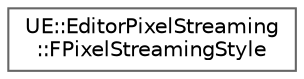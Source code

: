 digraph "Graphical Class Hierarchy"
{
 // INTERACTIVE_SVG=YES
 // LATEX_PDF_SIZE
  bgcolor="transparent";
  edge [fontname=Helvetica,fontsize=10,labelfontname=Helvetica,labelfontsize=10];
  node [fontname=Helvetica,fontsize=10,shape=box,height=0.2,width=0.4];
  rankdir="LR";
  Node0 [id="Node000000",label="UE::EditorPixelStreaming\l::FPixelStreamingStyle",height=0.2,width=0.4,color="grey40", fillcolor="white", style="filled",URL="$d4/d48/classUE_1_1EditorPixelStreaming_1_1FPixelStreamingStyle.html",tooltip=" "];
}
